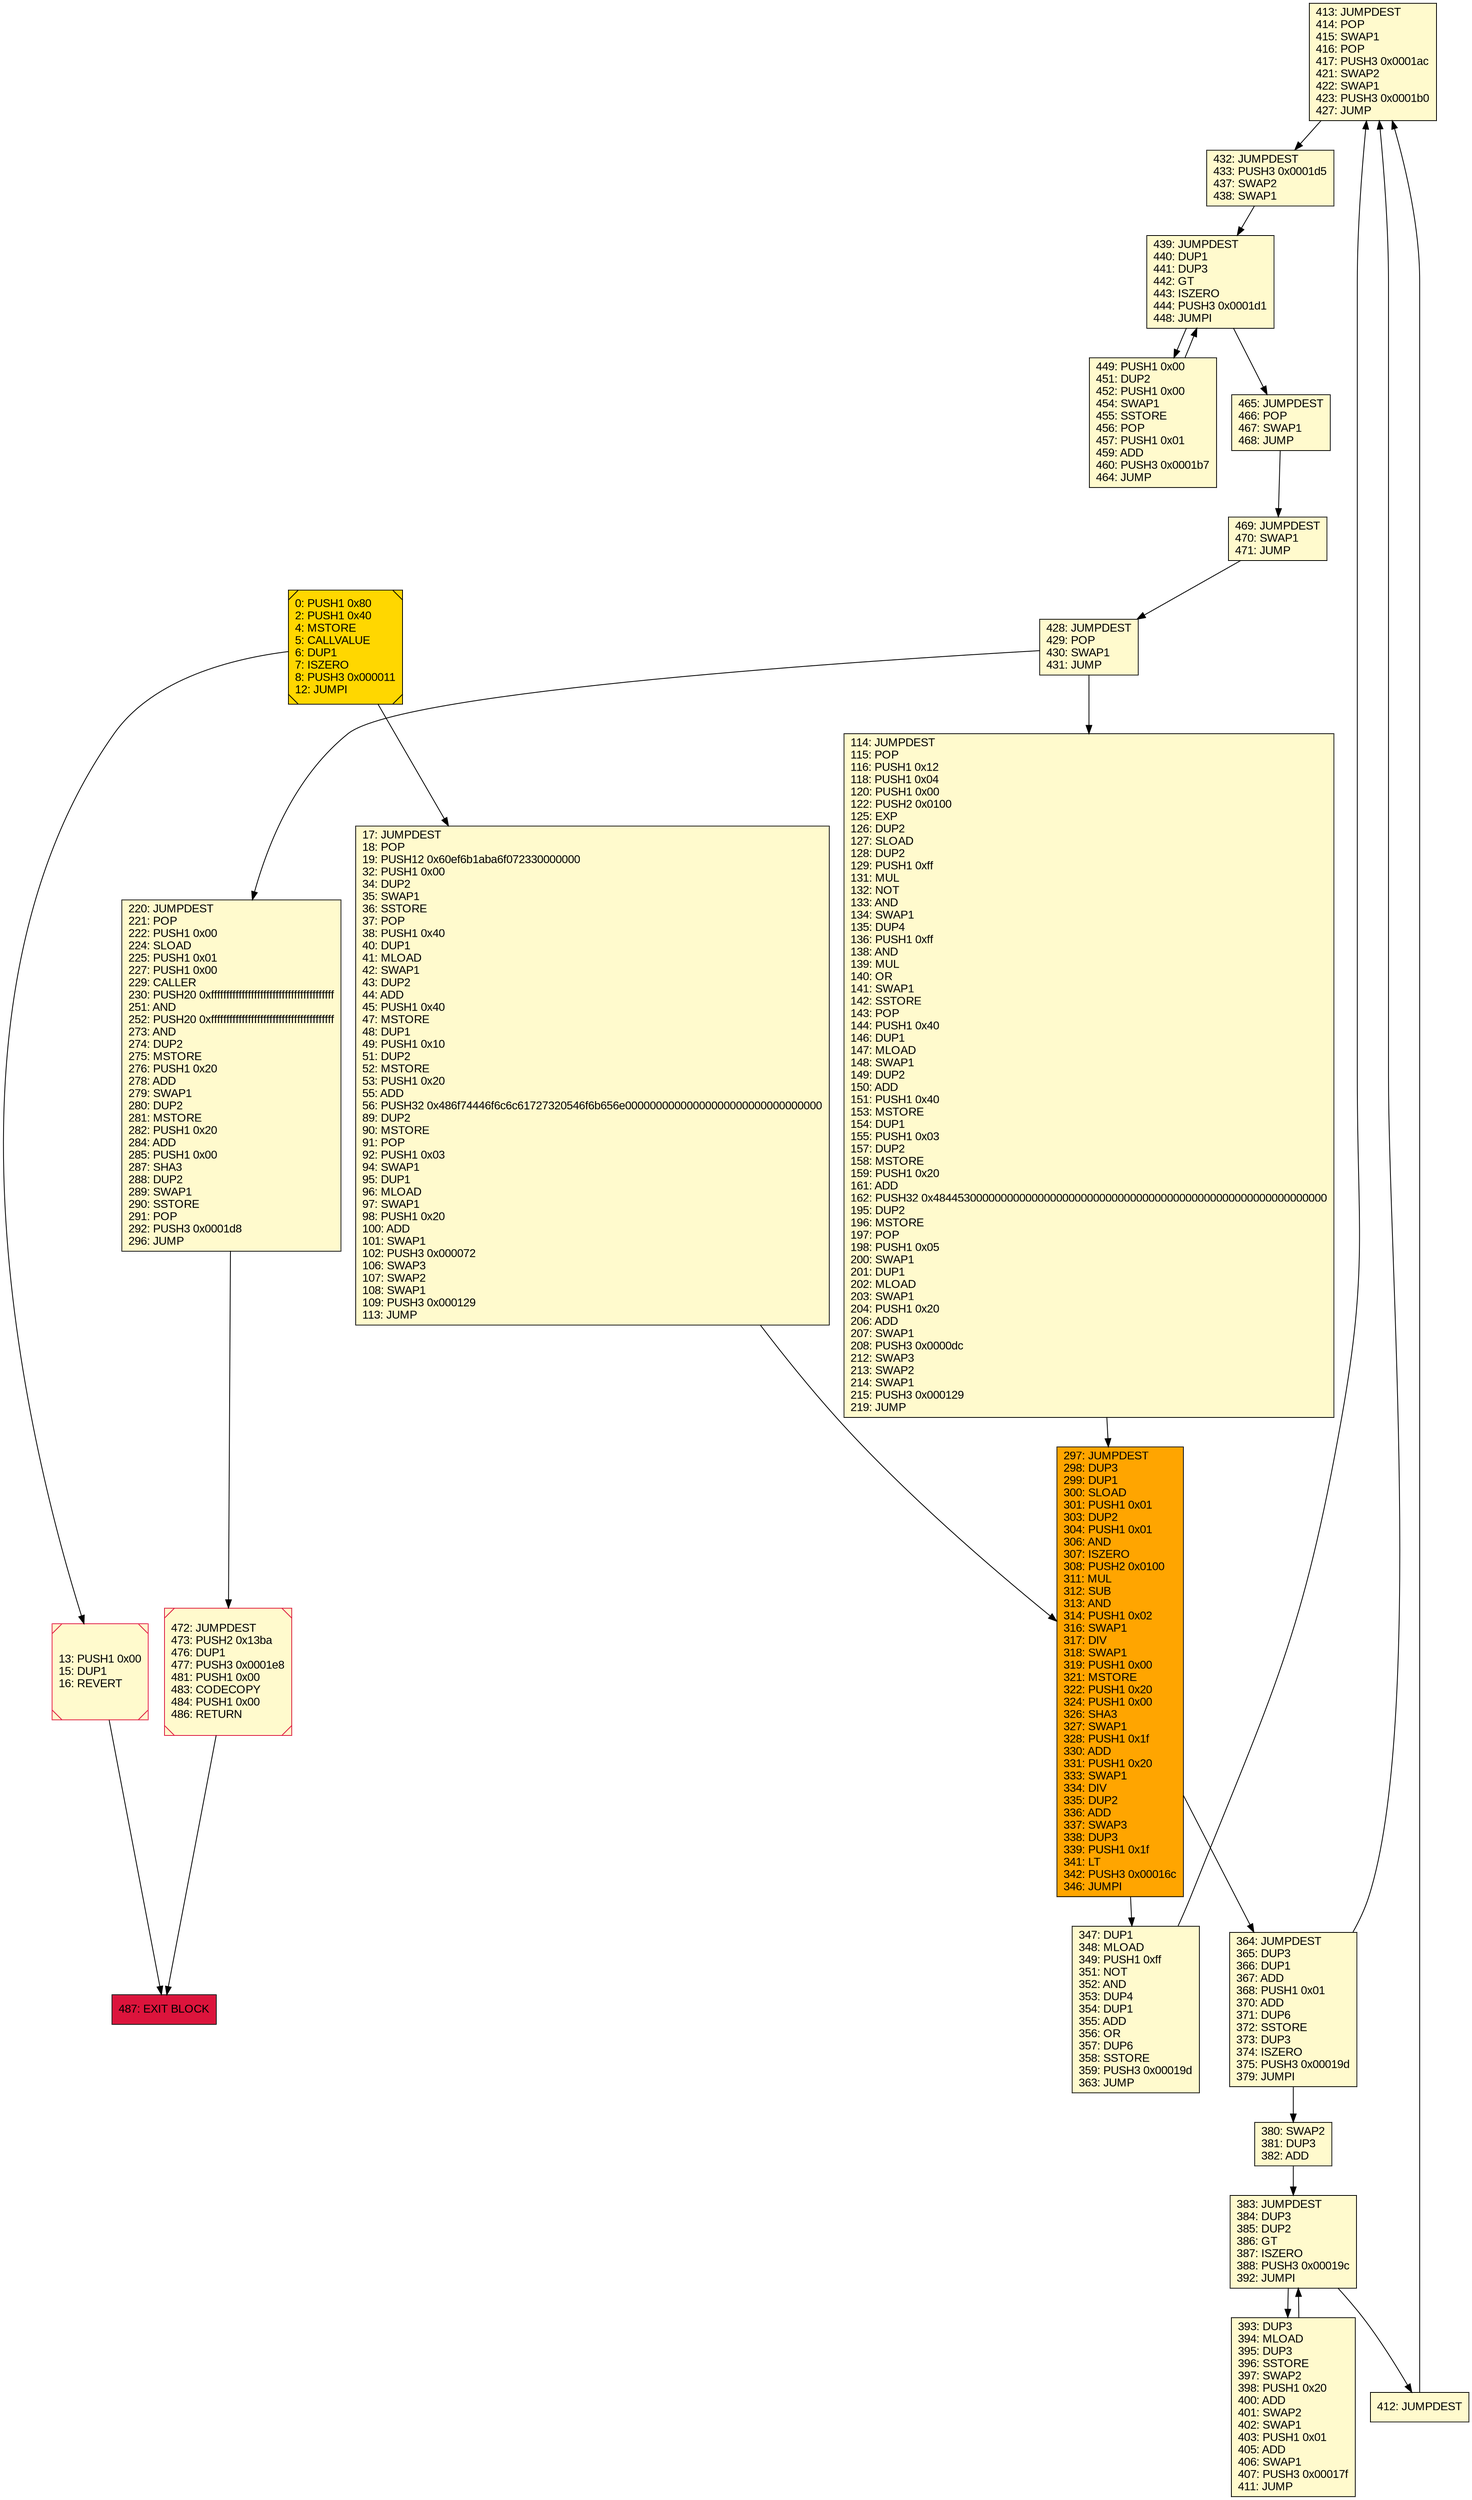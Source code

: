digraph G {
bgcolor=transparent rankdir=UD;
node [shape=box style=filled color=black fillcolor=white fontname=arial fontcolor=black];
413 [label="413: JUMPDEST\l414: POP\l415: SWAP1\l416: POP\l417: PUSH3 0x0001ac\l421: SWAP2\l422: SWAP1\l423: PUSH3 0x0001b0\l427: JUMP\l" fillcolor=lemonchiffon ];
469 [label="469: JUMPDEST\l470: SWAP1\l471: JUMP\l" fillcolor=lemonchiffon ];
465 [label="465: JUMPDEST\l466: POP\l467: SWAP1\l468: JUMP\l" fillcolor=lemonchiffon ];
383 [label="383: JUMPDEST\l384: DUP3\l385: DUP2\l386: GT\l387: ISZERO\l388: PUSH3 0x00019c\l392: JUMPI\l" fillcolor=lemonchiffon ];
220 [label="220: JUMPDEST\l221: POP\l222: PUSH1 0x00\l224: SLOAD\l225: PUSH1 0x01\l227: PUSH1 0x00\l229: CALLER\l230: PUSH20 0xffffffffffffffffffffffffffffffffffffffff\l251: AND\l252: PUSH20 0xffffffffffffffffffffffffffffffffffffffff\l273: AND\l274: DUP2\l275: MSTORE\l276: PUSH1 0x20\l278: ADD\l279: SWAP1\l280: DUP2\l281: MSTORE\l282: PUSH1 0x20\l284: ADD\l285: PUSH1 0x00\l287: SHA3\l288: DUP2\l289: SWAP1\l290: SSTORE\l291: POP\l292: PUSH3 0x0001d8\l296: JUMP\l" fillcolor=lemonchiffon ];
297 [label="297: JUMPDEST\l298: DUP3\l299: DUP1\l300: SLOAD\l301: PUSH1 0x01\l303: DUP2\l304: PUSH1 0x01\l306: AND\l307: ISZERO\l308: PUSH2 0x0100\l311: MUL\l312: SUB\l313: AND\l314: PUSH1 0x02\l316: SWAP1\l317: DIV\l318: SWAP1\l319: PUSH1 0x00\l321: MSTORE\l322: PUSH1 0x20\l324: PUSH1 0x00\l326: SHA3\l327: SWAP1\l328: PUSH1 0x1f\l330: ADD\l331: PUSH1 0x20\l333: SWAP1\l334: DIV\l335: DUP2\l336: ADD\l337: SWAP3\l338: DUP3\l339: PUSH1 0x1f\l341: LT\l342: PUSH3 0x00016c\l346: JUMPI\l" fillcolor=orange ];
347 [label="347: DUP1\l348: MLOAD\l349: PUSH1 0xff\l351: NOT\l352: AND\l353: DUP4\l354: DUP1\l355: ADD\l356: OR\l357: DUP6\l358: SSTORE\l359: PUSH3 0x00019d\l363: JUMP\l" fillcolor=lemonchiffon ];
487 [label="487: EXIT BLOCK\l" fillcolor=crimson ];
393 [label="393: DUP3\l394: MLOAD\l395: DUP3\l396: SSTORE\l397: SWAP2\l398: PUSH1 0x20\l400: ADD\l401: SWAP2\l402: SWAP1\l403: PUSH1 0x01\l405: ADD\l406: SWAP1\l407: PUSH3 0x00017f\l411: JUMP\l" fillcolor=lemonchiffon ];
17 [label="17: JUMPDEST\l18: POP\l19: PUSH12 0x60ef6b1aba6f072330000000\l32: PUSH1 0x00\l34: DUP2\l35: SWAP1\l36: SSTORE\l37: POP\l38: PUSH1 0x40\l40: DUP1\l41: MLOAD\l42: SWAP1\l43: DUP2\l44: ADD\l45: PUSH1 0x40\l47: MSTORE\l48: DUP1\l49: PUSH1 0x10\l51: DUP2\l52: MSTORE\l53: PUSH1 0x20\l55: ADD\l56: PUSH32 0x486f74446f6c6c61727320546f6b656e00000000000000000000000000000000\l89: DUP2\l90: MSTORE\l91: POP\l92: PUSH1 0x03\l94: SWAP1\l95: DUP1\l96: MLOAD\l97: SWAP1\l98: PUSH1 0x20\l100: ADD\l101: SWAP1\l102: PUSH3 0x000072\l106: SWAP3\l107: SWAP2\l108: SWAP1\l109: PUSH3 0x000129\l113: JUMP\l" fillcolor=lemonchiffon ];
114 [label="114: JUMPDEST\l115: POP\l116: PUSH1 0x12\l118: PUSH1 0x04\l120: PUSH1 0x00\l122: PUSH2 0x0100\l125: EXP\l126: DUP2\l127: SLOAD\l128: DUP2\l129: PUSH1 0xff\l131: MUL\l132: NOT\l133: AND\l134: SWAP1\l135: DUP4\l136: PUSH1 0xff\l138: AND\l139: MUL\l140: OR\l141: SWAP1\l142: SSTORE\l143: POP\l144: PUSH1 0x40\l146: DUP1\l147: MLOAD\l148: SWAP1\l149: DUP2\l150: ADD\l151: PUSH1 0x40\l153: MSTORE\l154: DUP1\l155: PUSH1 0x03\l157: DUP2\l158: MSTORE\l159: PUSH1 0x20\l161: ADD\l162: PUSH32 0x4844530000000000000000000000000000000000000000000000000000000000\l195: DUP2\l196: MSTORE\l197: POP\l198: PUSH1 0x05\l200: SWAP1\l201: DUP1\l202: MLOAD\l203: SWAP1\l204: PUSH1 0x20\l206: ADD\l207: SWAP1\l208: PUSH3 0x0000dc\l212: SWAP3\l213: SWAP2\l214: SWAP1\l215: PUSH3 0x000129\l219: JUMP\l" fillcolor=lemonchiffon ];
13 [label="13: PUSH1 0x00\l15: DUP1\l16: REVERT\l" fillcolor=lemonchiffon shape=Msquare color=crimson ];
449 [label="449: PUSH1 0x00\l451: DUP2\l452: PUSH1 0x00\l454: SWAP1\l455: SSTORE\l456: POP\l457: PUSH1 0x01\l459: ADD\l460: PUSH3 0x0001b7\l464: JUMP\l" fillcolor=lemonchiffon ];
472 [label="472: JUMPDEST\l473: PUSH2 0x13ba\l476: DUP1\l477: PUSH3 0x0001e8\l481: PUSH1 0x00\l483: CODECOPY\l484: PUSH1 0x00\l486: RETURN\l" fillcolor=lemonchiffon shape=Msquare color=crimson ];
412 [label="412: JUMPDEST\l" fillcolor=lemonchiffon ];
0 [label="0: PUSH1 0x80\l2: PUSH1 0x40\l4: MSTORE\l5: CALLVALUE\l6: DUP1\l7: ISZERO\l8: PUSH3 0x000011\l12: JUMPI\l" fillcolor=lemonchiffon shape=Msquare fillcolor=gold ];
439 [label="439: JUMPDEST\l440: DUP1\l441: DUP3\l442: GT\l443: ISZERO\l444: PUSH3 0x0001d1\l448: JUMPI\l" fillcolor=lemonchiffon ];
428 [label="428: JUMPDEST\l429: POP\l430: SWAP1\l431: JUMP\l" fillcolor=lemonchiffon ];
364 [label="364: JUMPDEST\l365: DUP3\l366: DUP1\l367: ADD\l368: PUSH1 0x01\l370: ADD\l371: DUP6\l372: SSTORE\l373: DUP3\l374: ISZERO\l375: PUSH3 0x00019d\l379: JUMPI\l" fillcolor=lemonchiffon ];
432 [label="432: JUMPDEST\l433: PUSH3 0x0001d5\l437: SWAP2\l438: SWAP1\l" fillcolor=lemonchiffon ];
380 [label="380: SWAP2\l381: DUP3\l382: ADD\l" fillcolor=lemonchiffon ];
297 -> 347;
364 -> 380;
347 -> 413;
13 -> 487;
432 -> 439;
114 -> 297;
383 -> 412;
472 -> 487;
428 -> 114;
0 -> 17;
297 -> 364;
469 -> 428;
364 -> 413;
413 -> 432;
465 -> 469;
383 -> 393;
393 -> 383;
17 -> 297;
412 -> 413;
439 -> 465;
220 -> 472;
428 -> 220;
380 -> 383;
439 -> 449;
449 -> 439;
0 -> 13;
}